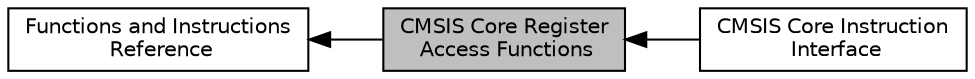 digraph "CMSIS Core Register Access Functions"
{
  edge [fontname="Helvetica",fontsize="10",labelfontname="Helvetica",labelfontsize="10"];
  node [fontname="Helvetica",fontsize="10",shape=box];
  rankdir=LR;
  Node2 [label="Functions and Instructions\l Reference",height=0.2,width=0.4,color="black", fillcolor="white", style="filled",URL="$group___c_m_s_i_s___core___function_interface.html",tooltip=" "];
  Node3 [label="CMSIS Core Instruction\l Interface",height=0.2,width=0.4,color="black", fillcolor="white", style="filled",URL="$group___c_m_s_i_s___core___instruction_interface.html",tooltip="Access to dedicated instructions."];
  Node1 [label="CMSIS Core Register\l Access Functions",height=0.2,width=0.4,color="black", fillcolor="grey75", style="filled", fontcolor="black",tooltip=" "];
  Node2->Node1 [shape=plaintext, dir="back", style="solid"];
  Node1->Node3 [shape=plaintext, dir="back", style="solid"];
}
